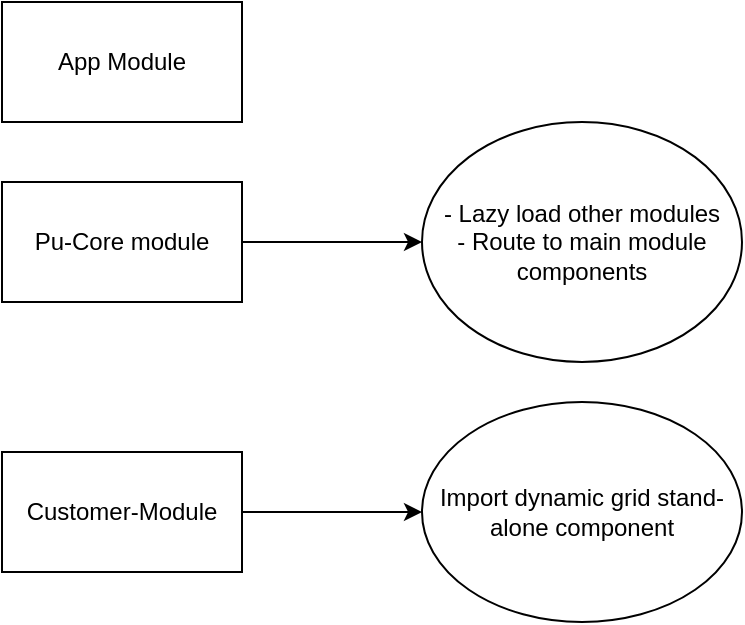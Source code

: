 <mxfile>
    <diagram id="SnVvBxwfy9MPUCiazO1A" name="Page-1">
        <mxGraphModel dx="704" dy="353" grid="1" gridSize="10" guides="1" tooltips="1" connect="1" arrows="1" fold="1" page="1" pageScale="1" pageWidth="850" pageHeight="1100" math="0" shadow="0">
            <root>
                <mxCell id="0"/>
                <mxCell id="1" parent="0"/>
                <mxCell id="2" value="App Module" style="rounded=0;whiteSpace=wrap;html=1;" vertex="1" parent="1">
                    <mxGeometry x="250" y="10" width="120" height="60" as="geometry"/>
                </mxCell>
                <mxCell id="3" value="Pu-Core module" style="rounded=0;whiteSpace=wrap;html=1;" vertex="1" parent="1">
                    <mxGeometry x="250" y="100" width="120" height="60" as="geometry"/>
                </mxCell>
                <mxCell id="4" value="Customer-Module" style="rounded=0;whiteSpace=wrap;html=1;" vertex="1" parent="1">
                    <mxGeometry x="250" y="235" width="120" height="60" as="geometry"/>
                </mxCell>
                <mxCell id="6" value="- Lazy load other modules&lt;br&gt;- Route to main module components" style="ellipse;whiteSpace=wrap;html=1;" vertex="1" parent="1">
                    <mxGeometry x="460" y="70" width="160" height="120" as="geometry"/>
                </mxCell>
                <mxCell id="7" value="" style="endArrow=classic;html=1;exitX=1;exitY=0.5;exitDx=0;exitDy=0;" edge="1" parent="1" source="3">
                    <mxGeometry width="50" height="50" relative="1" as="geometry">
                        <mxPoint x="400" y="155" as="sourcePoint"/>
                        <mxPoint x="460" y="130" as="targetPoint"/>
                    </mxGeometry>
                </mxCell>
                <mxCell id="9" value="Import dynamic grid stand-alone component" style="ellipse;whiteSpace=wrap;html=1;" vertex="1" parent="1">
                    <mxGeometry x="460" y="210" width="160" height="110" as="geometry"/>
                </mxCell>
                <mxCell id="10" value="" style="endArrow=classic;html=1;exitX=1;exitY=0.5;exitDx=0;exitDy=0;" edge="1" parent="1" source="4" target="9">
                    <mxGeometry width="50" height="50" relative="1" as="geometry">
                        <mxPoint x="330" y="240" as="sourcePoint"/>
                        <mxPoint x="380" y="190" as="targetPoint"/>
                    </mxGeometry>
                </mxCell>
            </root>
        </mxGraphModel>
    </diagram>
</mxfile>